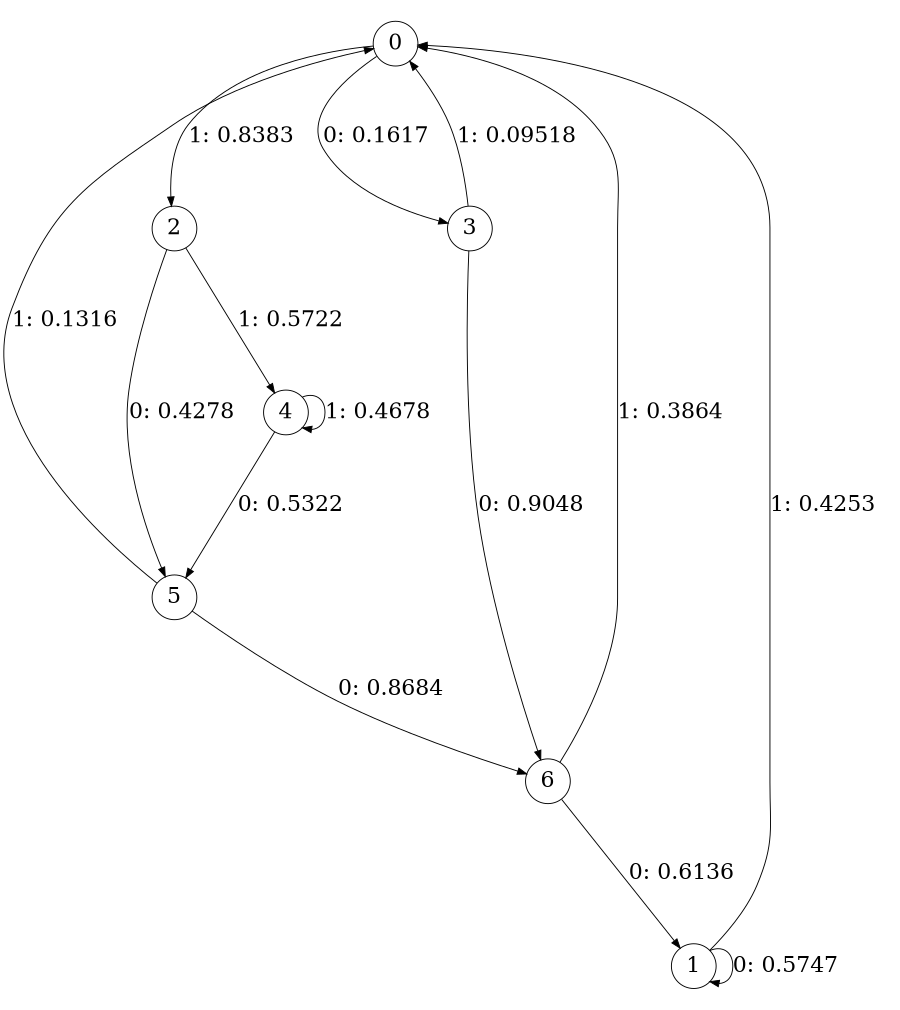 digraph "ch40concat_phase3_L3" {
size = "6,8.5";
ratio = "fill";
node [shape = circle];
node [fontsize = 24];
edge [fontsize = 24];
0 -> 3 [label = "0: 0.1617   "];
0 -> 2 [label = "1: 0.8383   "];
1 -> 1 [label = "0: 0.5747   "];
1 -> 0 [label = "1: 0.4253   "];
2 -> 5 [label = "0: 0.4278   "];
2 -> 4 [label = "1: 0.5722   "];
3 -> 6 [label = "0: 0.9048   "];
3 -> 0 [label = "1: 0.09518  "];
4 -> 5 [label = "0: 0.5322   "];
4 -> 4 [label = "1: 0.4678   "];
5 -> 6 [label = "0: 0.8684   "];
5 -> 0 [label = "1: 0.1316   "];
6 -> 1 [label = "0: 0.6136   "];
6 -> 0 [label = "1: 0.3864   "];
}